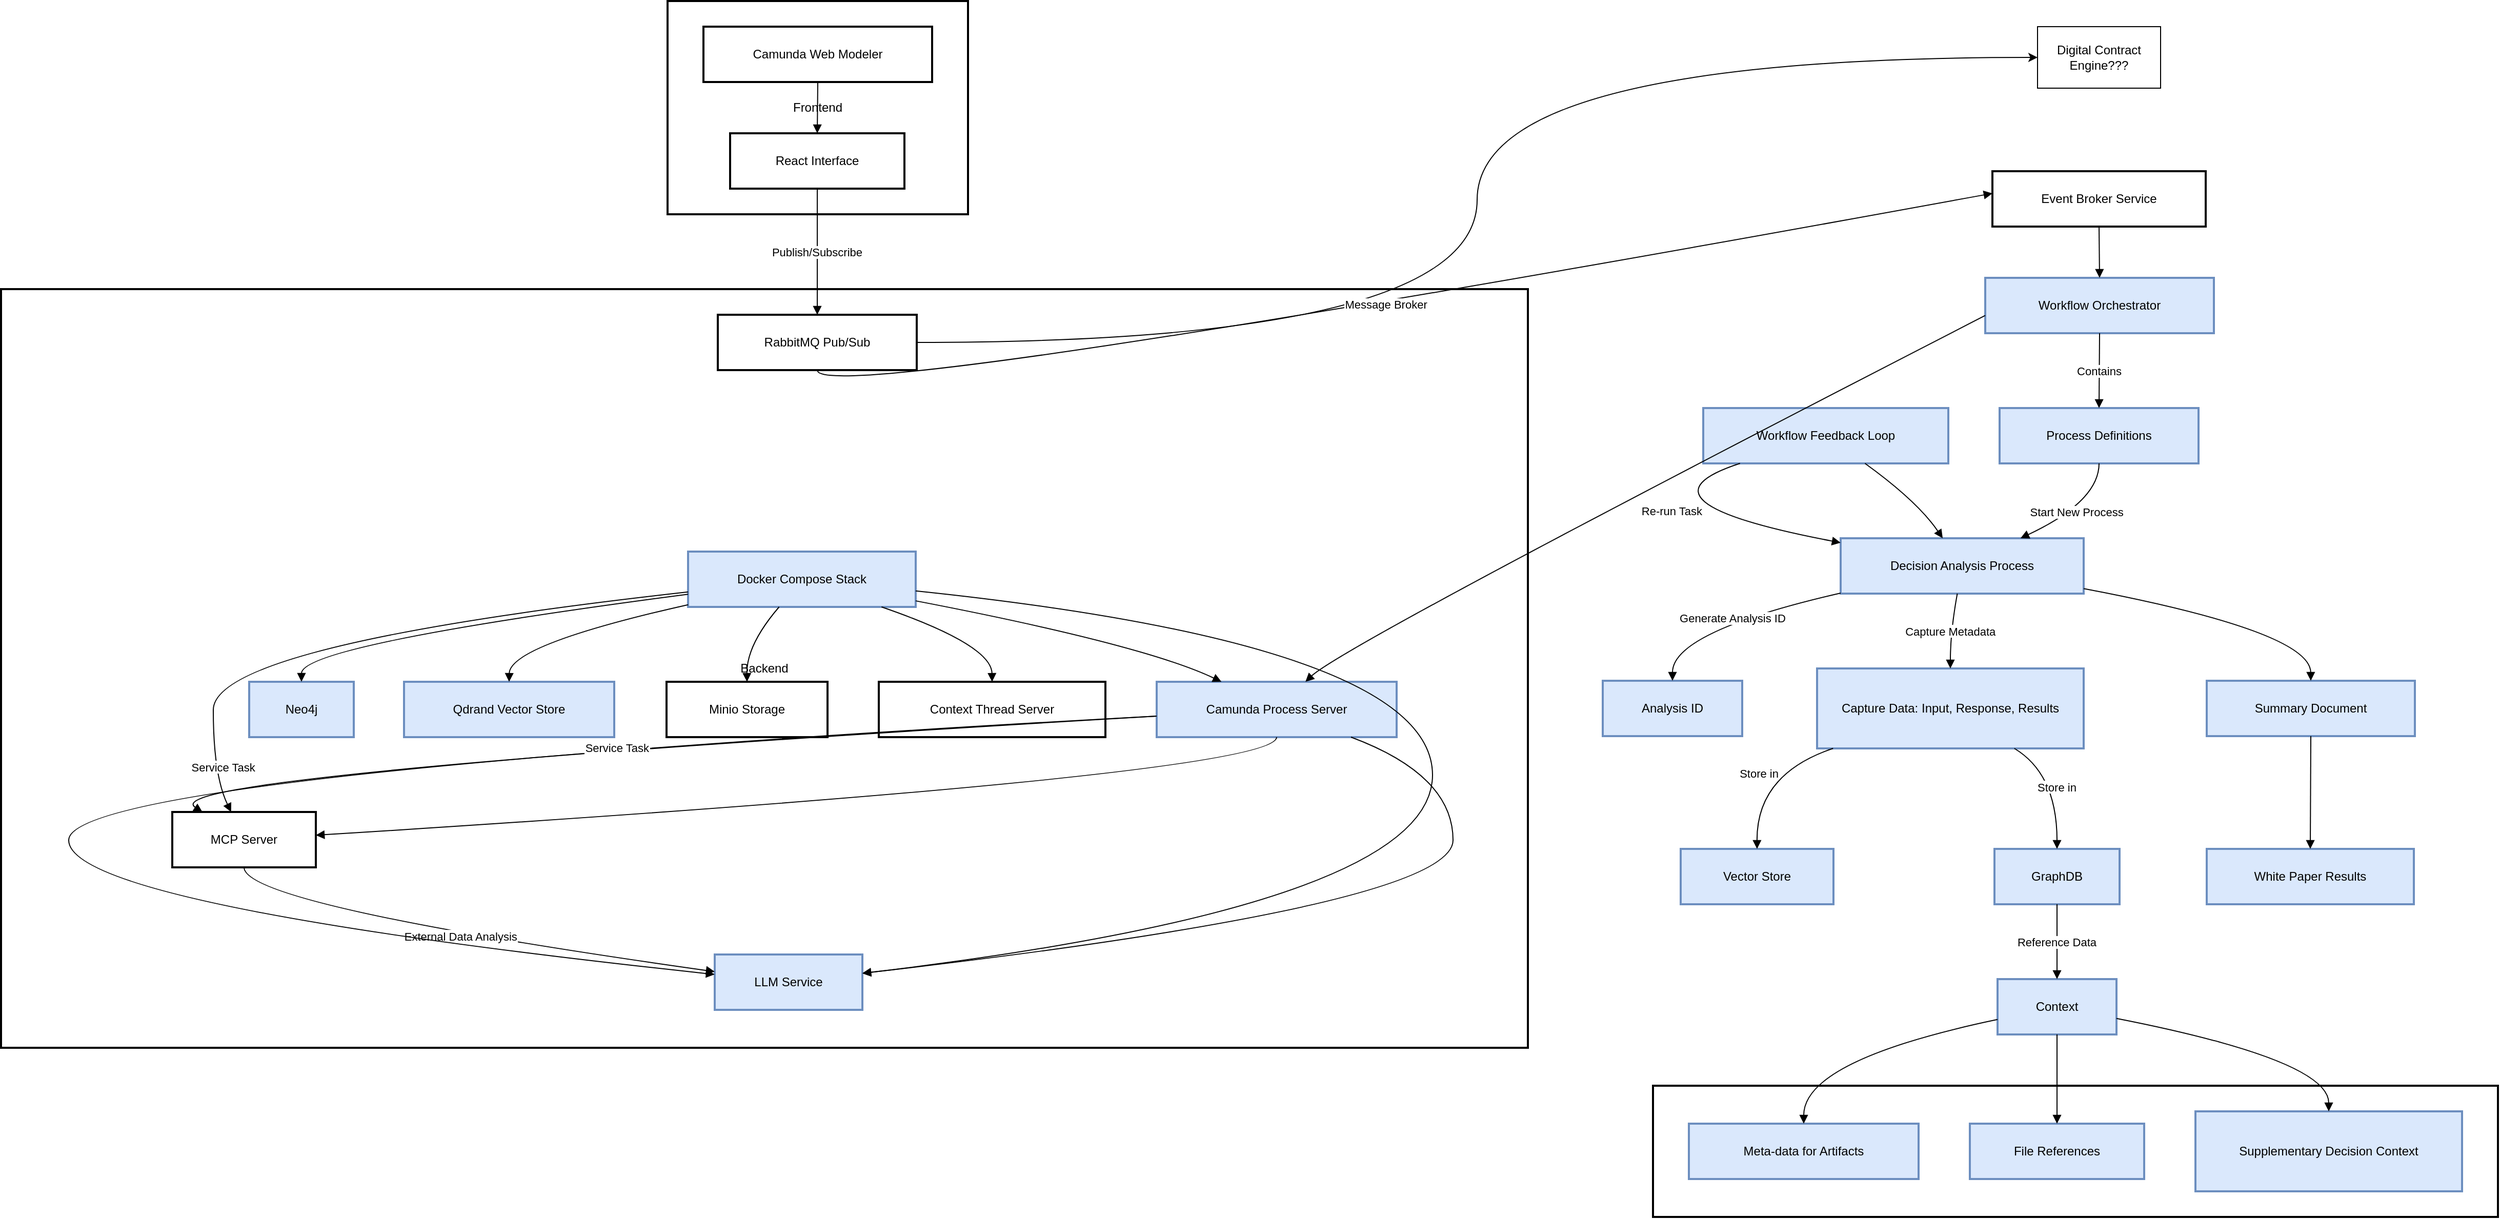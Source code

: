 <mxfile>
    <diagram name="arch-heavy" id="PDK9y_y3-ytOsai0yT0N">
        <mxGraphModel dx="2808" dy="1404" grid="1" gridSize="10" guides="1" tooltips="1" connect="1" arrows="1" fold="1" page="1" pageScale="1" pageWidth="1700" pageHeight="1100" math="0" shadow="0" adaptiveColors="auto">
            <root>
                <mxCell id="0"/>
                <mxCell id="1" parent="0"/>
                <mxCell id="2" value="Metadata" style="whiteSpace=wrap;strokeWidth=2;" parent="1" vertex="1">
                    <mxGeometry x="2111" y="1528" width="824" height="128" as="geometry"/>
                </mxCell>
                <mxCell id="4" value="Backend" style="whiteSpace=wrap;strokeWidth=2;" parent="1" vertex="1">
                    <mxGeometry x="500" y="751" width="1489" height="740" as="geometry"/>
                </mxCell>
                <mxCell id="5" value="Frontend" style="whiteSpace=wrap;strokeWidth=2;" parent="1" vertex="1">
                    <mxGeometry x="1150" y="470" width="293" height="208" as="geometry"/>
                </mxCell>
                <mxCell id="6" value="React Interface" style="whiteSpace=wrap;strokeWidth=2;" parent="1" vertex="1">
                    <mxGeometry x="1211" y="599" width="170" height="54" as="geometry"/>
                </mxCell>
                <mxCell id="W-3FfWm-bmC5kGnzl7WA-70" style="edgeStyle=orthogonalEdgeStyle;rounded=0;orthogonalLoop=1;jettySize=auto;html=1;exitX=1;exitY=0.5;exitDx=0;exitDy=0;entryX=0;entryY=0.5;entryDx=0;entryDy=0;curved=1;" parent="1" source="7" target="W-3FfWm-bmC5kGnzl7WA-66" edge="1">
                    <mxGeometry relative="1" as="geometry"/>
                </mxCell>
                <mxCell id="7" value="RabbitMQ Pub/Sub" style="whiteSpace=wrap;strokeWidth=2;" parent="1" vertex="1">
                    <mxGeometry x="1199" y="776" width="194" height="54" as="geometry"/>
                </mxCell>
                <mxCell id="8" value="Event Broker Service" style="whiteSpace=wrap;strokeWidth=2;" parent="1" vertex="1">
                    <mxGeometry x="2442" y="636" width="208" height="54" as="geometry"/>
                </mxCell>
                <mxCell id="9" value="Workflow Orchestrator" style="whiteSpace=wrap;strokeWidth=2;fillColor=#dae8fc;strokeColor=#6c8ebf;" parent="1" vertex="1">
                    <mxGeometry x="2435" y="740" width="223" height="54" as="geometry"/>
                </mxCell>
                <mxCell id="10" value="Camunda Process Server" style="whiteSpace=wrap;strokeWidth=2;fillColor=#dae8fc;strokeColor=#6c8ebf;" parent="1" vertex="1">
                    <mxGeometry x="1627" y="1134" width="234" height="54" as="geometry"/>
                </mxCell>
                <mxCell id="11" value="LLM Service" style="whiteSpace=wrap;strokeWidth=2;fillColor=#dae8fc;strokeColor=#6c8ebf;" parent="1" vertex="1">
                    <mxGeometry x="1196" y="1400" width="144" height="54" as="geometry"/>
                </mxCell>
                <mxCell id="12" value="MCP Server" style="whiteSpace=wrap;strokeWidth=2;" parent="1" vertex="1">
                    <mxGeometry x="667" y="1261" width="140" height="54" as="geometry"/>
                </mxCell>
                <mxCell id="13" value="Camunda Web Modeler" style="whiteSpace=wrap;strokeWidth=2;" parent="1" vertex="1">
                    <mxGeometry x="1185" y="495" width="223" height="54" as="geometry"/>
                </mxCell>
                <mxCell id="14" value="Docker Compose Stack" style="whiteSpace=wrap;strokeWidth=2;fillColor=#dae8fc;strokeColor=#6c8ebf;" parent="1" vertex="1">
                    <mxGeometry x="1170" y="1007" width="222" height="54" as="geometry"/>
                </mxCell>
                <mxCell id="15" value="Neo4j" style="whiteSpace=wrap;strokeWidth=2;fillColor=#dae8fc;strokeColor=#6c8ebf;" parent="1" vertex="1">
                    <mxGeometry x="742" y="1134" width="102" height="54" as="geometry"/>
                </mxCell>
                <mxCell id="16" value="Qdrand Vector Store" style="whiteSpace=wrap;strokeWidth=2;fillColor=#dae8fc;strokeColor=#6c8ebf;" parent="1" vertex="1">
                    <mxGeometry x="893" y="1134" width="205" height="54" as="geometry"/>
                </mxCell>
                <mxCell id="17" value="Minio Storage" style="whiteSpace=wrap;strokeWidth=2;" parent="1" vertex="1">
                    <mxGeometry x="1149" y="1134" width="157" height="54" as="geometry"/>
                </mxCell>
                <mxCell id="18" value="Context Thread Server" style="whiteSpace=wrap;strokeWidth=2;" parent="1" vertex="1">
                    <mxGeometry x="1356" y="1134" width="221" height="54" as="geometry"/>
                </mxCell>
                <mxCell id="19" value="Process Definitions" style="whiteSpace=wrap;strokeWidth=2;fillColor=#dae8fc;strokeColor=#6c8ebf;" parent="1" vertex="1">
                    <mxGeometry x="2449" y="867" width="194" height="54" as="geometry"/>
                </mxCell>
                <mxCell id="20" value="Decision Analysis Process" style="whiteSpace=wrap;strokeWidth=2;fillColor=#dae8fc;strokeColor=#6c8ebf;" parent="1" vertex="1">
                    <mxGeometry x="2294" y="994" width="237" height="54" as="geometry"/>
                </mxCell>
                <mxCell id="21" value="Analysis ID" style="whiteSpace=wrap;strokeWidth=2;fillColor=#dae8fc;strokeColor=#6c8ebf;" parent="1" vertex="1">
                    <mxGeometry x="2062" y="1133" width="136" height="54" as="geometry"/>
                </mxCell>
                <mxCell id="22" value="Capture Data: Input, Response, Results" style="whiteSpace=wrap;strokeWidth=2;fillColor=#dae8fc;strokeColor=#6c8ebf;" parent="1" vertex="1">
                    <mxGeometry x="2271" y="1121" width="260" height="78" as="geometry"/>
                </mxCell>
                <mxCell id="23" value="Vector Store" style="whiteSpace=wrap;strokeWidth=2;fillColor=#dae8fc;strokeColor=#6c8ebf;" parent="1" vertex="1">
                    <mxGeometry x="2138" y="1297" width="149" height="54" as="geometry"/>
                </mxCell>
                <mxCell id="24" value="GraphDB" style="whiteSpace=wrap;strokeWidth=2;fillColor=#dae8fc;strokeColor=#6c8ebf;" parent="1" vertex="1">
                    <mxGeometry x="2444" y="1297" width="122" height="54" as="geometry"/>
                </mxCell>
                <mxCell id="25" value="Context" style="whiteSpace=wrap;strokeWidth=2;fillColor=#dae8fc;strokeColor=#6c8ebf;" parent="1" vertex="1">
                    <mxGeometry x="2447" y="1424" width="116" height="54" as="geometry"/>
                </mxCell>
                <mxCell id="26" value="Meta-data for Artifacts" style="whiteSpace=wrap;strokeWidth=2;fillColor=#dae8fc;strokeColor=#6c8ebf;" parent="1" vertex="1">
                    <mxGeometry x="2146" y="1565" width="224" height="54" as="geometry"/>
                </mxCell>
                <mxCell id="27" value="File References" style="whiteSpace=wrap;strokeWidth=2;fillColor=#dae8fc;strokeColor=#6c8ebf;" parent="1" vertex="1">
                    <mxGeometry x="2420" y="1565" width="170" height="54" as="geometry"/>
                </mxCell>
                <mxCell id="28" value="Supplementary Decision Context" style="whiteSpace=wrap;strokeWidth=2;fillColor=#dae8fc;strokeColor=#6c8ebf;" parent="1" vertex="1">
                    <mxGeometry x="2640" y="1553" width="260" height="78" as="geometry"/>
                </mxCell>
                <mxCell id="29" value="Workflow Feedback Loop" style="whiteSpace=wrap;strokeWidth=2;fillColor=#dae8fc;strokeColor=#6c8ebf;" parent="1" vertex="1">
                    <mxGeometry x="2160" y="867" width="239" height="54" as="geometry"/>
                </mxCell>
                <mxCell id="30" value="Summary Document" style="whiteSpace=wrap;strokeWidth=2;fillColor=#dae8fc;strokeColor=#6c8ebf;" parent="1" vertex="1">
                    <mxGeometry x="2651" y="1133" width="203" height="54" as="geometry"/>
                </mxCell>
                <mxCell id="31" value="White Paper Results" style="whiteSpace=wrap;strokeWidth=2;fillColor=#dae8fc;strokeColor=#6c8ebf;" parent="1" vertex="1">
                    <mxGeometry x="2651" y="1297" width="202" height="54" as="geometry"/>
                </mxCell>
                <mxCell id="32" value="Publish/Subscribe" style="curved=1;startArrow=none;endArrow=block;exitX=0.5;exitY=1;entryX=0.5;entryY=0;" parent="1" source="6" target="7" edge="1">
                    <mxGeometry relative="1" as="geometry">
                        <Array as="points"/>
                    </mxGeometry>
                </mxCell>
                <mxCell id="33" value="Message Broker" style="curved=1;startArrow=none;endArrow=block;exitX=0.5;exitY=1;entryX=0;entryY=0.4;" parent="1" source="7" target="8" edge="1">
                    <mxGeometry relative="1" as="geometry">
                        <Array as="points">
                            <mxPoint x="1296" y="867"/>
                        </Array>
                    </mxGeometry>
                </mxCell>
                <mxCell id="34" value="" style="curved=1;startArrow=none;endArrow=block;exitX=0.5;exitY=1;entryX=0.5;entryY=0;" parent="1" source="8" target="9" edge="1">
                    <mxGeometry relative="1" as="geometry">
                        <Array as="points"/>
                    </mxGeometry>
                </mxCell>
                <mxCell id="35" value="" style="curved=1;startArrow=none;endArrow=block;exitX=0;exitY=0.68;entryX=0.62;entryY=0;" parent="1" source="9" target="10" edge="1">
                    <mxGeometry relative="1" as="geometry">
                        <Array as="points">
                            <mxPoint x="1810" y="1098"/>
                        </Array>
                    </mxGeometry>
                </mxCell>
                <mxCell id="36" value="" style="curved=1;startArrow=none;endArrow=block;exitX=0.81;exitY=1;entryX=1;entryY=0.34;" parent="1" source="10" target="11" edge="1">
                    <mxGeometry relative="1" as="geometry">
                        <Array as="points">
                            <mxPoint x="1916" y="1225"/>
                            <mxPoint x="1916" y="1352"/>
                        </Array>
                    </mxGeometry>
                </mxCell>
                <mxCell id="37" value="" style="curved=1;startArrow=none;endArrow=block;exitX=0.5;exitY=1;entryX=1;entryY=0.42;" parent="1" source="10" target="12" edge="1">
                    <mxGeometry relative="1" as="geometry">
                        <Array as="points">
                            <mxPoint x="1744" y="1225"/>
                        </Array>
                    </mxGeometry>
                </mxCell>
                <mxCell id="38" value="" style="curved=1;startArrow=none;endArrow=block;exitX=0.5;exitY=1;entryX=0.5;entryY=0;" parent="1" source="13" target="6" edge="1">
                    <mxGeometry relative="1" as="geometry">
                        <Array as="points"/>
                    </mxGeometry>
                </mxCell>
                <mxCell id="39" value="" style="curved=1;startArrow=none;endArrow=block;exitX=1;exitY=0.89;entryX=0.27;entryY=0;" parent="1" source="14" target="10" edge="1">
                    <mxGeometry relative="1" as="geometry">
                        <Array as="points">
                            <mxPoint x="1615" y="1098"/>
                        </Array>
                    </mxGeometry>
                </mxCell>
                <mxCell id="40" value="" style="curved=1;startArrow=none;endArrow=block;exitX=0;exitY=0.77;entryX=0.5;entryY=0;" parent="1" source="14" target="15" edge="1">
                    <mxGeometry relative="1" as="geometry">
                        <Array as="points">
                            <mxPoint x="793" y="1098"/>
                        </Array>
                    </mxGeometry>
                </mxCell>
                <mxCell id="41" value="" style="curved=1;startArrow=none;endArrow=block;exitX=0;exitY=0.96;entryX=0.5;entryY=0;" parent="1" source="14" target="16" edge="1">
                    <mxGeometry relative="1" as="geometry">
                        <Array as="points">
                            <mxPoint x="996" y="1098"/>
                        </Array>
                    </mxGeometry>
                </mxCell>
                <mxCell id="42" value="" style="curved=1;startArrow=none;endArrow=block;exitX=0.4;exitY=1;entryX=0.5;entryY=0;" parent="1" source="14" target="17" edge="1">
                    <mxGeometry relative="1" as="geometry">
                        <Array as="points">
                            <mxPoint x="1227" y="1098"/>
                        </Array>
                    </mxGeometry>
                </mxCell>
                <mxCell id="43" value="" style="curved=1;startArrow=none;endArrow=block;exitX=1;exitY=0.71;entryX=1;entryY=0.34;" parent="1" source="14" target="11" edge="1">
                    <mxGeometry relative="1" as="geometry">
                        <Array as="points">
                            <mxPoint x="1896" y="1098"/>
                            <mxPoint x="1896" y="1352"/>
                        </Array>
                    </mxGeometry>
                </mxCell>
                <mxCell id="44" value="" style="curved=1;startArrow=none;endArrow=block;exitX=0;exitY=0.73;entryX=0.41;entryY=0;" parent="1" source="14" target="12" edge="1">
                    <mxGeometry relative="1" as="geometry">
                        <Array as="points">
                            <mxPoint x="707" y="1098"/>
                            <mxPoint x="707" y="1225"/>
                        </Array>
                    </mxGeometry>
                </mxCell>
                <mxCell id="45" value="" style="curved=1;startArrow=none;endArrow=block;exitX=0.85;exitY=1;entryX=0.5;entryY=0;" parent="1" source="14" target="18" edge="1">
                    <mxGeometry relative="1" as="geometry">
                        <Array as="points">
                            <mxPoint x="1466" y="1098"/>
                        </Array>
                    </mxGeometry>
                </mxCell>
                <mxCell id="46" value="External Data Analysis" style="curved=1;startArrow=none;endArrow=block;exitX=0.5;exitY=1;entryX=0;entryY=0.31;" parent="1" source="12" target="11" edge="1">
                    <mxGeometry relative="1" as="geometry">
                        <Array as="points">
                            <mxPoint x="737" y="1352"/>
                        </Array>
                    </mxGeometry>
                </mxCell>
                <mxCell id="47" value="Service Task" style="curved=1;startArrow=none;endArrow=block;exitX=0;exitY=0.62;entryX=0;entryY=0.36;" parent="1" source="10" target="11" edge="1">
                    <mxGeometry relative="1" as="geometry">
                        <Array as="points">
                            <mxPoint x="566" y="1225"/>
                            <mxPoint x="566" y="1352"/>
                        </Array>
                    </mxGeometry>
                </mxCell>
                <mxCell id="48" value="Service Task" style="curved=1;startArrow=none;endArrow=block;exitX=0;exitY=0.62;entryX=0.21;entryY=0;" parent="1" source="10" target="12" edge="1">
                    <mxGeometry relative="1" as="geometry">
                        <Array as="points">
                            <mxPoint x="641" y="1225"/>
                        </Array>
                    </mxGeometry>
                </mxCell>
                <mxCell id="49" value="Contains" style="curved=1;startArrow=none;endArrow=block;exitX=0.5;exitY=1;entryX=0.5;entryY=0;" parent="1" source="9" target="19" edge="1">
                    <mxGeometry relative="1" as="geometry">
                        <Array as="points"/>
                    </mxGeometry>
                </mxCell>
                <mxCell id="50" value="Start New Process" style="curved=1;startArrow=none;endArrow=block;exitX=0.5;exitY=1;entryX=0.74;entryY=0;" parent="1" source="19" target="20" edge="1">
                    <mxGeometry relative="1" as="geometry">
                        <Array as="points">
                            <mxPoint x="2546" y="958"/>
                        </Array>
                    </mxGeometry>
                </mxCell>
                <mxCell id="51" value="Generate Analysis ID" style="curved=1;startArrow=none;endArrow=block;exitX=0;exitY=0.99;entryX=0.5;entryY=0;" parent="1" source="20" target="21" edge="1">
                    <mxGeometry relative="1" as="geometry">
                        <Array as="points">
                            <mxPoint x="2130" y="1085"/>
                        </Array>
                    </mxGeometry>
                </mxCell>
                <mxCell id="52" value="Capture Metadata" style="curved=1;startArrow=none;endArrow=block;exitX=0.48;exitY=1;entryX=0.5;entryY=0;" parent="1" source="20" target="22" edge="1">
                    <mxGeometry relative="1" as="geometry">
                        <Array as="points">
                            <mxPoint x="2401" y="1085"/>
                        </Array>
                    </mxGeometry>
                </mxCell>
                <mxCell id="53" value="Store in" style="curved=1;startArrow=none;endArrow=block;exitX=0.06;exitY=1;entryX=0.5;entryY=0;" parent="1" source="22" target="23" edge="1">
                    <mxGeometry relative="1" as="geometry">
                        <Array as="points">
                            <mxPoint x="2212" y="1224"/>
                        </Array>
                    </mxGeometry>
                </mxCell>
                <mxCell id="54" value="Store in" style="curved=1;startArrow=none;endArrow=block;exitX=0.74;exitY=1;entryX=0.5;entryY=0;" parent="1" source="22" target="24" edge="1">
                    <mxGeometry relative="1" as="geometry">
                        <Array as="points">
                            <mxPoint x="2505" y="1224"/>
                        </Array>
                    </mxGeometry>
                </mxCell>
                <mxCell id="55" value="Reference Data" style="curved=1;startArrow=none;endArrow=block;exitX=0.5;exitY=1;entryX=0.5;entryY=0;" parent="1" source="24" target="25" edge="1">
                    <mxGeometry relative="1" as="geometry">
                        <Array as="points"/>
                    </mxGeometry>
                </mxCell>
                <mxCell id="56" value="" style="curved=1;startArrow=none;endArrow=block;exitX=0;exitY=0.73;entryX=0.5;entryY=0;" parent="1" source="25" target="26" edge="1">
                    <mxGeometry relative="1" as="geometry">
                        <Array as="points">
                            <mxPoint x="2258" y="1503"/>
                        </Array>
                    </mxGeometry>
                </mxCell>
                <mxCell id="57" value="" style="curved=1;startArrow=none;endArrow=block;exitX=0.5;exitY=1;entryX=0.5;entryY=0;" parent="1" source="25" target="27" edge="1">
                    <mxGeometry relative="1" as="geometry">
                        <Array as="points"/>
                    </mxGeometry>
                </mxCell>
                <mxCell id="58" value="" style="curved=1;startArrow=none;endArrow=block;exitX=1;exitY=0.71;entryX=0.5;entryY=0;" parent="1" source="25" target="28" edge="1">
                    <mxGeometry relative="1" as="geometry">
                        <Array as="points">
                            <mxPoint x="2770" y="1503"/>
                        </Array>
                    </mxGeometry>
                </mxCell>
                <mxCell id="59" value="" style="curved=1;startArrow=none;endArrow=block;exitX=0.66;exitY=1;entryX=0.42;entryY=0;" parent="1" source="29" target="20" edge="1">
                    <mxGeometry relative="1" as="geometry">
                        <Array as="points">
                            <mxPoint x="2369" y="958"/>
                        </Array>
                    </mxGeometry>
                </mxCell>
                <mxCell id="60" value="Re-run Task" style="curved=1;startArrow=none;endArrow=block;exitX=0.15;exitY=1;entryX=0;entryY=0.08;" parent="1" source="29" target="20" edge="1">
                    <mxGeometry relative="1" as="geometry">
                        <Array as="points">
                            <mxPoint x="2082" y="958"/>
                        </Array>
                    </mxGeometry>
                </mxCell>
                <mxCell id="61" value="" style="curved=1;startArrow=none;endArrow=block;exitX=0.5;exitY=1;entryX=0.5;entryY=0;" parent="1" source="30" target="31" edge="1">
                    <mxGeometry relative="1" as="geometry">
                        <Array as="points"/>
                    </mxGeometry>
                </mxCell>
                <mxCell id="62" value="" style="curved=1;startArrow=none;endArrow=block;exitX=1;exitY=0.91;entryX=0.5;entryY=0;" parent="1" source="20" target="30" edge="1">
                    <mxGeometry relative="1" as="geometry">
                        <Array as="points">
                            <mxPoint x="2752" y="1085"/>
                        </Array>
                    </mxGeometry>
                </mxCell>
                <mxCell id="W-3FfWm-bmC5kGnzl7WA-66" value="Digital Contract Engine???" style="rounded=0;whiteSpace=wrap;html=1;" parent="1" vertex="1">
                    <mxGeometry x="2486" y="495" width="120" height="60" as="geometry"/>
                </mxCell>
            </root>
        </mxGraphModel>
    </diagram>
    <diagram id="Y4qivJZAiA-LmlQWcE4c" name="arch-lite">
        <mxGraphModel dx="1211" dy="702" grid="1" gridSize="10" guides="1" tooltips="1" connect="1" arrows="1" fold="1" page="1" pageScale="1" pageWidth="850" pageHeight="1100" math="0" shadow="0">
            <root>
                <mxCell id="0"/>
                <mxCell id="1" parent="0"/>
                <mxCell id="LsxEzGCyYxM6EnhoBOPR-1" value="Backend" style="whiteSpace=wrap;strokeWidth=2;" parent="1" vertex="1">
                    <mxGeometry x="210" y="320" width="1010" height="310" as="geometry"/>
                </mxCell>
                <mxCell id="lldGQx17l16skEtl4_07-1" value="Camunda Process Server" style="whiteSpace=wrap;strokeWidth=2;" parent="1" vertex="1">
                    <mxGeometry x="930" y="480" width="234" height="54" as="geometry"/>
                </mxCell>
                <mxCell id="LsxEzGCyYxM6EnhoBOPR-4" style="edgeStyle=orthogonalEdgeStyle;curved=1;html=1;entryX=0.5;entryY=0;entryDx=0;entryDy=0;" parent="1" source="lldGQx17l16skEtl4_07-2" target="lldGQx17l16skEtl4_07-3" edge="1">
                    <mxGeometry relative="1" as="geometry"/>
                </mxCell>
                <mxCell id="LsxEzGCyYxM6EnhoBOPR-5" style="edgeStyle=orthogonalEdgeStyle;curved=1;html=1;exitX=0.25;exitY=1;exitDx=0;exitDy=0;entryX=0.5;entryY=0;entryDx=0;entryDy=0;" parent="1" source="lldGQx17l16skEtl4_07-2" target="lldGQx17l16skEtl4_07-4" edge="1">
                    <mxGeometry relative="1" as="geometry"/>
                </mxCell>
                <mxCell id="LsxEzGCyYxM6EnhoBOPR-6" style="edgeStyle=orthogonalEdgeStyle;curved=1;html=1;exitX=1;exitY=0.5;exitDx=0;exitDy=0;entryX=0.5;entryY=0;entryDx=0;entryDy=0;" parent="1" source="lldGQx17l16skEtl4_07-2" target="lldGQx17l16skEtl4_07-1" edge="1">
                    <mxGeometry relative="1" as="geometry"/>
                </mxCell>
                <mxCell id="lldGQx17l16skEtl4_07-2" value="Docker Compose Stack" style="whiteSpace=wrap;strokeWidth=2;" parent="1" vertex="1">
                    <mxGeometry x="641.5" y="380" width="222" height="54" as="geometry"/>
                </mxCell>
                <mxCell id="lldGQx17l16skEtl4_07-3" value="Neo4j" style="whiteSpace=wrap;strokeWidth=2;" parent="1" vertex="1">
                    <mxGeometry x="260" y="496" width="102" height="54" as="geometry"/>
                </mxCell>
                <mxCell id="lldGQx17l16skEtl4_07-4" value="Qdrand Vector Store" style="whiteSpace=wrap;strokeWidth=2;" parent="1" vertex="1">
                    <mxGeometry x="450" y="496" width="205" height="54" as="geometry"/>
                </mxCell>
                <mxCell id="_FaW_6tLodKSAcJBk_i1-1" value="Workflow Orchestrator" style="whiteSpace=wrap;strokeWidth=2;" parent="1" vertex="1">
                    <mxGeometry x="1643" y="270" width="223" height="54" as="geometry"/>
                </mxCell>
                <mxCell id="_FaW_6tLodKSAcJBk_i1-2" value="Process Definitions" style="whiteSpace=wrap;strokeWidth=2;" parent="1" vertex="1">
                    <mxGeometry x="1657" y="397" width="194" height="54" as="geometry"/>
                </mxCell>
                <mxCell id="_FaW_6tLodKSAcJBk_i1-3" value="Decision Analysis Process" style="whiteSpace=wrap;strokeWidth=2;" parent="1" vertex="1">
                    <mxGeometry x="1502" y="524" width="237" height="54" as="geometry"/>
                </mxCell>
                <mxCell id="_FaW_6tLodKSAcJBk_i1-4" value="Analysis ID" style="whiteSpace=wrap;strokeWidth=2;" parent="1" vertex="1">
                    <mxGeometry x="1270" y="663" width="136" height="54" as="geometry"/>
                </mxCell>
            </root>
        </mxGraphModel>
    </diagram>
</mxfile>